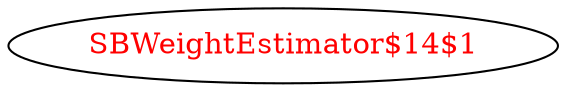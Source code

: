 digraph dependencyGraph {
 concentrate=true;
 ranksep="2.0";
 rankdir="LR"; 
 splines="ortho";
"SBWeightEstimator$14$1" [fontcolor="red"];
}